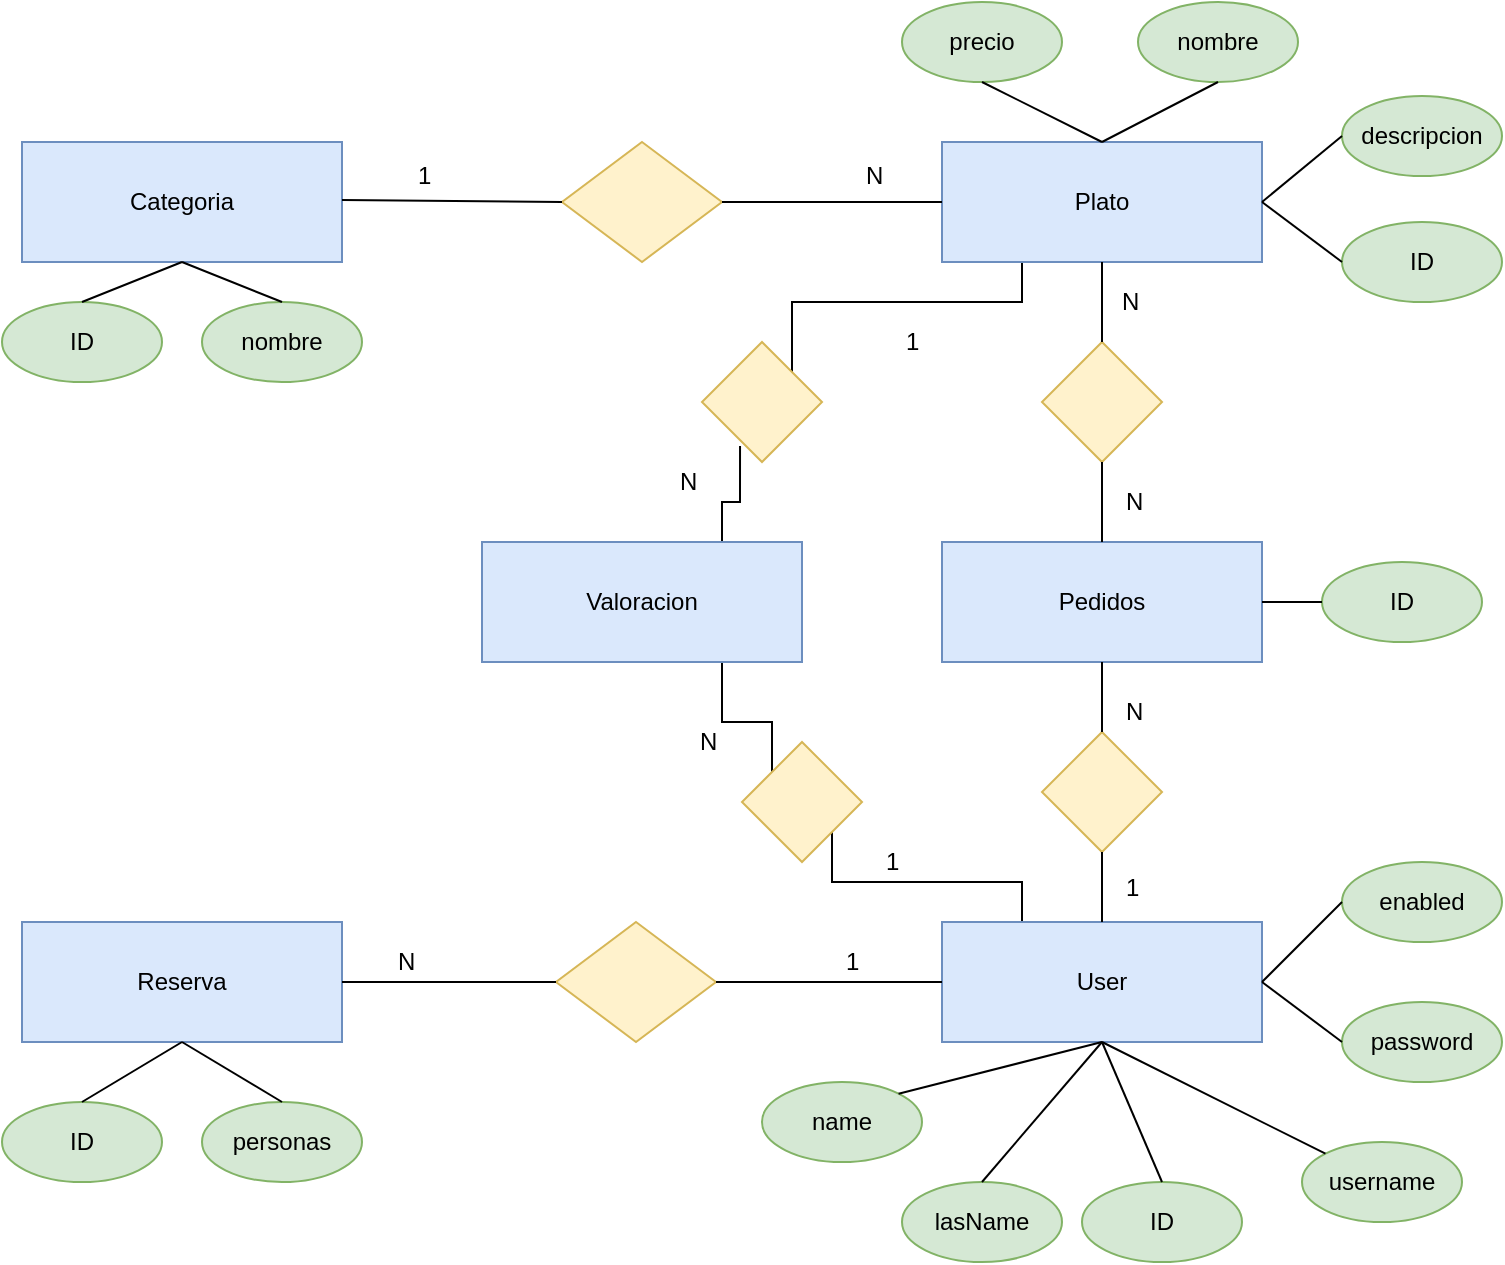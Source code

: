 <mxfile version="12.2.4"><diagram id="uz0wWQ2IwVbOTHMwEmXR"><mxGraphModel dx="1101" dy="1834" grid="1" gridSize="10" guides="1" tooltips="1" connect="1" arrows="1" fold="1" page="1" pageScale="1" pageWidth="1600" pageHeight="1200" background="#FFFFFF" math="0" shadow="0"><root><mxCell id="0"/><mxCell id="1" parent="0"/><mxCell id="3" value="Categoria" style="rounded=0;whiteSpace=wrap;html=1;fillColor=#dae8fc;strokeColor=#6c8ebf;" vertex="1" parent="1"><mxGeometry x="20" y="20" width="160" height="60" as="geometry"/></mxCell><mxCell id="77" style="edgeStyle=orthogonalEdgeStyle;rounded=0;orthogonalLoop=1;jettySize=auto;html=1;exitX=0.25;exitY=1;exitDx=0;exitDy=0;entryX=1;entryY=0;entryDx=0;entryDy=0;endArrow=none;endFill=0;" edge="1" parent="1" source="4" target="75"><mxGeometry relative="1" as="geometry"/></mxCell><mxCell id="4" value="Plato" style="rounded=0;whiteSpace=wrap;html=1;fillColor=#dae8fc;strokeColor=#6c8ebf;" vertex="1" parent="1"><mxGeometry x="480" y="20" width="160" height="60" as="geometry"/></mxCell><mxCell id="5" value="" style="rhombus;whiteSpace=wrap;html=1;fillColor=#fff2cc;strokeColor=#d6b656;" vertex="1" parent="1"><mxGeometry x="290" y="20" width="80" height="60" as="geometry"/></mxCell><mxCell id="8" value="" style="endArrow=none;html=1;entryX=0;entryY=0.5;entryDx=0;entryDy=0;" edge="1" parent="1" target="5"><mxGeometry width="50" height="50" relative="1" as="geometry"><mxPoint x="180" y="49" as="sourcePoint"/><mxPoint x="280" y="49" as="targetPoint"/></mxGeometry></mxCell><mxCell id="9" value="" style="endArrow=none;html=1;exitX=1;exitY=0.5;exitDx=0;exitDy=0;entryX=0;entryY=0.5;entryDx=0;entryDy=0;" edge="1" parent="1" source="5" target="4"><mxGeometry width="50" height="50" relative="1" as="geometry"><mxPoint x="400" y="75" as="sourcePoint"/><mxPoint x="450" y="25" as="targetPoint"/></mxGeometry></mxCell><mxCell id="14" value="1" style="text;html=1;resizable=0;points=[];autosize=1;align=left;verticalAlign=top;spacingTop=-4;" vertex="1" parent="1"><mxGeometry x="216" y="27" width="20" height="20" as="geometry"/></mxCell><mxCell id="15" value="N" style="text;html=1;resizable=0;points=[];autosize=1;align=left;verticalAlign=top;spacingTop=-4;" vertex="1" parent="1"><mxGeometry x="440" y="27" width="20" height="20" as="geometry"/></mxCell><mxCell id="16" value="Pedidos" style="rounded=0;whiteSpace=wrap;html=1;fillColor=#dae8fc;strokeColor=#6c8ebf;" vertex="1" parent="1"><mxGeometry x="480" y="220" width="160" height="60" as="geometry"/></mxCell><mxCell id="17" value="" style="rhombus;whiteSpace=wrap;html=1;fillColor=#fff2cc;strokeColor=#d6b656;" vertex="1" parent="1"><mxGeometry x="530" y="120" width="60" height="60" as="geometry"/></mxCell><mxCell id="18" value="" style="endArrow=none;html=1;entryX=0.5;entryY=1;entryDx=0;entryDy=0;exitX=0.5;exitY=0;exitDx=0;exitDy=0;" edge="1" parent="1" source="16" target="17"><mxGeometry width="50" height="50" relative="1" as="geometry"><mxPoint x="530" y="240" as="sourcePoint"/><mxPoint x="580" y="190" as="targetPoint"/></mxGeometry></mxCell><mxCell id="19" value="" style="endArrow=none;html=1;entryX=0.5;entryY=1;entryDx=0;entryDy=0;exitX=0.5;exitY=0;exitDx=0;exitDy=0;" edge="1" parent="1" source="17" target="4"><mxGeometry width="50" height="50" relative="1" as="geometry"><mxPoint x="20" y="350" as="sourcePoint"/><mxPoint x="70" y="300" as="targetPoint"/></mxGeometry></mxCell><mxCell id="20" value="N" style="text;html=1;resizable=0;points=[];autosize=1;align=left;verticalAlign=top;spacingTop=-4;" vertex="1" parent="1"><mxGeometry x="568" y="90" width="20" height="20" as="geometry"/></mxCell><mxCell id="21" value="N" style="text;html=1;resizable=0;points=[];autosize=1;align=left;verticalAlign=top;spacingTop=-4;" vertex="1" parent="1"><mxGeometry x="570" y="190" width="20" height="20" as="geometry"/></mxCell><mxCell id="82" style="edgeStyle=orthogonalEdgeStyle;rounded=0;orthogonalLoop=1;jettySize=auto;html=1;exitX=0.25;exitY=0;exitDx=0;exitDy=0;entryX=1;entryY=1;entryDx=0;entryDy=0;endArrow=none;endFill=0;" edge="1" parent="1" source="23" target="81"><mxGeometry relative="1" as="geometry"><Array as="points"><mxPoint x="520" y="390"/><mxPoint x="425" y="390"/></Array></mxGeometry></mxCell><mxCell id="23" value="User" style="rounded=0;whiteSpace=wrap;html=1;fillColor=#dae8fc;strokeColor=#6c8ebf;" vertex="1" parent="1"><mxGeometry x="480" y="410" width="160" height="60" as="geometry"/></mxCell><mxCell id="24" value="" style="rhombus;whiteSpace=wrap;html=1;fillColor=#fff2cc;strokeColor=#d6b656;" vertex="1" parent="1"><mxGeometry x="530" y="315" width="60" height="60" as="geometry"/></mxCell><mxCell id="25" value="" style="endArrow=none;html=1;exitX=0.5;exitY=0;exitDx=0;exitDy=0;entryX=0.5;entryY=1;entryDx=0;entryDy=0;" edge="1" parent="1" source="24" target="16"><mxGeometry width="50" height="50" relative="1" as="geometry"><mxPoint x="20" y="540" as="sourcePoint"/><mxPoint x="620" y="310" as="targetPoint"/></mxGeometry></mxCell><mxCell id="26" value="" style="endArrow=none;html=1;entryX=0.5;entryY=1;entryDx=0;entryDy=0;exitX=0.5;exitY=0;exitDx=0;exitDy=0;" edge="1" parent="1" source="23" target="24"><mxGeometry width="50" height="50" relative="1" as="geometry"><mxPoint x="20" y="540" as="sourcePoint"/><mxPoint x="70" y="490" as="targetPoint"/></mxGeometry></mxCell><mxCell id="27" value="N" style="text;html=1;resizable=0;points=[];autosize=1;align=left;verticalAlign=top;spacingTop=-4;" vertex="1" parent="1"><mxGeometry x="570" y="295" width="20" height="20" as="geometry"/></mxCell><mxCell id="28" value="1" style="text;html=1;resizable=0;points=[];autosize=1;align=left;verticalAlign=top;spacingTop=-4;" vertex="1" parent="1"><mxGeometry x="570" y="382.5" width="20" height="20" as="geometry"/></mxCell><mxCell id="29" value="Reserva" style="rounded=0;whiteSpace=wrap;html=1;fillColor=#dae8fc;strokeColor=#6c8ebf;" vertex="1" parent="1"><mxGeometry x="20" y="410" width="160" height="60" as="geometry"/></mxCell><mxCell id="30" value="" style="rhombus;whiteSpace=wrap;html=1;fillColor=#fff2cc;strokeColor=#d6b656;" vertex="1" parent="1"><mxGeometry x="287" y="410" width="80" height="60" as="geometry"/></mxCell><mxCell id="32" value="" style="endArrow=none;html=1;entryX=0;entryY=0.5;entryDx=0;entryDy=0;exitX=1;exitY=0.5;exitDx=0;exitDy=0;" edge="1" parent="1" source="29" target="30"><mxGeometry width="50" height="50" relative="1" as="geometry"><mxPoint x="20" y="540" as="sourcePoint"/><mxPoint x="70" y="490" as="targetPoint"/></mxGeometry></mxCell><mxCell id="33" value="" style="endArrow=none;html=1;entryX=0;entryY=0.5;entryDx=0;entryDy=0;exitX=1;exitY=0.5;exitDx=0;exitDy=0;" edge="1" parent="1" source="30" target="23"><mxGeometry width="50" height="50" relative="1" as="geometry"><mxPoint x="20" y="540" as="sourcePoint"/><mxPoint x="70" y="490" as="targetPoint"/></mxGeometry></mxCell><mxCell id="34" value="N" style="text;html=1;resizable=0;points=[];autosize=1;align=left;verticalAlign=top;spacingTop=-4;" vertex="1" parent="1"><mxGeometry x="206" y="420" width="20" height="20" as="geometry"/></mxCell><mxCell id="35" value="1" style="text;html=1;resizable=0;points=[];autosize=1;align=left;verticalAlign=top;spacingTop=-4;" vertex="1" parent="1"><mxGeometry x="430" y="420" width="20" height="20" as="geometry"/></mxCell><mxCell id="36" value="nombre" style="ellipse;whiteSpace=wrap;html=1;fillColor=#d5e8d4;strokeColor=#82b366;" vertex="1" parent="1"><mxGeometry x="578" y="-50" width="80" height="40" as="geometry"/></mxCell><mxCell id="38" value="ID" style="ellipse;whiteSpace=wrap;html=1;fillColor=#d5e8d4;strokeColor=#82b366;" vertex="1" parent="1"><mxGeometry x="670" y="230" width="80" height="40" as="geometry"/></mxCell><mxCell id="39" value="ID" style="ellipse;whiteSpace=wrap;html=1;fillColor=#d5e8d4;strokeColor=#82b366;" vertex="1" parent="1"><mxGeometry x="10" y="100" width="80" height="40" as="geometry"/></mxCell><mxCell id="40" value="ID" style="ellipse;whiteSpace=wrap;html=1;fillColor=#d5e8d4;strokeColor=#82b366;" vertex="1" parent="1"><mxGeometry x="550" y="540" width="80" height="40" as="geometry"/></mxCell><mxCell id="41" value="ID" style="ellipse;whiteSpace=wrap;html=1;fillColor=#d5e8d4;strokeColor=#82b366;" vertex="1" parent="1"><mxGeometry x="10" y="500" width="80" height="40" as="geometry"/></mxCell><mxCell id="43" value="password" style="ellipse;whiteSpace=wrap;html=1;fillColor=#d5e8d4;strokeColor=#82b366;" vertex="1" parent="1"><mxGeometry x="680" y="450" width="80" height="40" as="geometry"/></mxCell><mxCell id="44" value="username&lt;span style=&quot;color: rgba(0 , 0 , 0 , 0) ; font-family: monospace ; font-size: 0px ; white-space: nowrap&quot;&gt;%3CmxGraphModel%3E%3Croot%3E%3CmxCell%20id%3D%220%22%2F%3E%3CmxCell%20id%3D%221%22%20parent%3D%220%22%2F%3E%3CmxCell%20id%3D%222%22%20value%3D%22ID%22%20style%3D%22ellipse%3BwhiteSpace%3Dwrap%3Bhtml%3D1%3BfillColor%3D%23d5e8d4%3BstrokeColor%3D%2382b366%3B%22%20vertex%3D%221%22%20parent%3D%221%22%3E%3CmxGeometry%20x%3D%22670%22%20y%3D%22230%22%20width%3D%2280%22%20height%3D%2240%22%20as%3D%22geometry%22%2F%3E%3C%2FmxCell%3E%3C%2Froot%3E%3C%2FmxGraphModel%3E&lt;/span&gt;" style="ellipse;whiteSpace=wrap;html=1;fillColor=#d5e8d4;strokeColor=#82b366;" vertex="1" parent="1"><mxGeometry x="660" y="520" width="80" height="40" as="geometry"/></mxCell><mxCell id="45" value="name" style="ellipse;whiteSpace=wrap;html=1;fillColor=#d5e8d4;strokeColor=#82b366;" vertex="1" parent="1"><mxGeometry x="390" y="490" width="80" height="40" as="geometry"/></mxCell><mxCell id="47" value="lasName" style="ellipse;whiteSpace=wrap;html=1;fillColor=#d5e8d4;strokeColor=#82b366;" vertex="1" parent="1"><mxGeometry x="460" y="540" width="80" height="40" as="geometry"/></mxCell><mxCell id="48" value="enabled" style="ellipse;whiteSpace=wrap;html=1;fillColor=#d5e8d4;strokeColor=#82b366;" vertex="1" parent="1"><mxGeometry x="680" y="380" width="80" height="40" as="geometry"/></mxCell><mxCell id="49" style="edgeStyle=orthogonalEdgeStyle;rounded=0;orthogonalLoop=1;jettySize=auto;html=1;exitX=0.5;exitY=1;exitDx=0;exitDy=0;" edge="1" parent="1" source="45" target="45"><mxGeometry relative="1" as="geometry"/></mxCell><mxCell id="50" value="" style="endArrow=none;html=1;entryX=0.5;entryY=1;entryDx=0;entryDy=0;exitX=1;exitY=0;exitDx=0;exitDy=0;" edge="1" parent="1" source="45" target="23"><mxGeometry width="50" height="50" relative="1" as="geometry"><mxPoint x="30" y="650" as="sourcePoint"/><mxPoint x="80" y="600" as="targetPoint"/></mxGeometry></mxCell><mxCell id="52" value="" style="endArrow=none;html=1;entryX=0.5;entryY=1;entryDx=0;entryDy=0;exitX=0.5;exitY=0;exitDx=0;exitDy=0;" edge="1" parent="1" source="47" target="23"><mxGeometry width="50" height="50" relative="1" as="geometry"><mxPoint x="60" y="650" as="sourcePoint"/><mxPoint x="110" y="600" as="targetPoint"/></mxGeometry></mxCell><mxCell id="54" value="" style="endArrow=none;html=1;exitX=0.5;exitY=0;exitDx=0;exitDy=0;" edge="1" parent="1" source="40"><mxGeometry width="50" height="50" relative="1" as="geometry"><mxPoint x="510" y="550" as="sourcePoint"/><mxPoint x="560" y="470" as="targetPoint"/></mxGeometry></mxCell><mxCell id="55" value="" style="endArrow=none;html=1;entryX=0;entryY=0;entryDx=0;entryDy=0;exitX=0.5;exitY=1;exitDx=0;exitDy=0;" edge="1" parent="1" source="23" target="44"><mxGeometry width="50" height="50" relative="1" as="geometry"><mxPoint x="520" y="560" as="sourcePoint"/><mxPoint x="580" y="490" as="targetPoint"/></mxGeometry></mxCell><mxCell id="56" value="" style="endArrow=none;html=1;entryX=1;entryY=0.5;entryDx=0;entryDy=0;exitX=0;exitY=0.5;exitDx=0;exitDy=0;" edge="1" parent="1" source="43" target="23"><mxGeometry width="50" height="50" relative="1" as="geometry"><mxPoint x="530" y="570" as="sourcePoint"/><mxPoint x="590" y="500" as="targetPoint"/></mxGeometry></mxCell><mxCell id="57" value="" style="endArrow=none;html=1;entryX=0;entryY=0.5;entryDx=0;entryDy=0;exitX=1;exitY=0.5;exitDx=0;exitDy=0;" edge="1" parent="1" source="23" target="48"><mxGeometry width="50" height="50" relative="1" as="geometry"><mxPoint x="540" y="580" as="sourcePoint"/><mxPoint x="600" y="510" as="targetPoint"/></mxGeometry></mxCell><mxCell id="58" value="nombre" style="ellipse;whiteSpace=wrap;html=1;fillColor=#d5e8d4;strokeColor=#82b366;" vertex="1" parent="1"><mxGeometry x="110" y="100" width="80" height="40" as="geometry"/></mxCell><mxCell id="59" value="" style="endArrow=none;html=1;entryX=0.5;entryY=1;entryDx=0;entryDy=0;exitX=0.5;exitY=0;exitDx=0;exitDy=0;" edge="1" parent="1" source="39" target="3"><mxGeometry width="50" height="50" relative="1" as="geometry"><mxPoint x="10" y="650" as="sourcePoint"/><mxPoint x="60" y="600" as="targetPoint"/></mxGeometry></mxCell><mxCell id="60" value="" style="endArrow=none;html=1;entryX=0.5;entryY=1;entryDx=0;entryDy=0;exitX=0.5;exitY=0;exitDx=0;exitDy=0;" edge="1" parent="1" source="58" target="3"><mxGeometry width="50" height="50" relative="1" as="geometry"><mxPoint x="60" y="110" as="sourcePoint"/><mxPoint x="110" y="90" as="targetPoint"/></mxGeometry></mxCell><mxCell id="61" value="ID" style="ellipse;whiteSpace=wrap;html=1;fillColor=#d5e8d4;strokeColor=#82b366;" vertex="1" parent="1"><mxGeometry x="680" y="60" width="80" height="40" as="geometry"/></mxCell><mxCell id="62" value="descripcion" style="ellipse;whiteSpace=wrap;html=1;fillColor=#d5e8d4;strokeColor=#82b366;" vertex="1" parent="1"><mxGeometry x="680" y="-3" width="80" height="40" as="geometry"/></mxCell><mxCell id="63" value="precio" style="ellipse;whiteSpace=wrap;html=1;fillColor=#d5e8d4;strokeColor=#82b366;" vertex="1" parent="1"><mxGeometry x="460" y="-50" width="80" height="40" as="geometry"/></mxCell><mxCell id="64" value="" style="endArrow=none;html=1;entryX=1;entryY=0.5;entryDx=0;entryDy=0;exitX=0;exitY=0.5;exitDx=0;exitDy=0;" edge="1" parent="1" source="61" target="4"><mxGeometry width="50" height="50" relative="1" as="geometry"><mxPoint x="10" y="650" as="sourcePoint"/><mxPoint x="60" y="600" as="targetPoint"/></mxGeometry></mxCell><mxCell id="65" value="" style="endArrow=none;html=1;entryX=1;entryY=0.5;entryDx=0;entryDy=0;exitX=0;exitY=0.5;exitDx=0;exitDy=0;" edge="1" parent="1" source="62" target="4"><mxGeometry width="50" height="50" relative="1" as="geometry"><mxPoint x="690" y="90" as="sourcePoint"/><mxPoint x="650" y="60" as="targetPoint"/></mxGeometry></mxCell><mxCell id="66" value="" style="endArrow=none;html=1;entryX=0.5;entryY=1;entryDx=0;entryDy=0;exitX=0.5;exitY=0;exitDx=0;exitDy=0;" edge="1" parent="1" source="4" target="36"><mxGeometry width="50" height="50" relative="1" as="geometry"><mxPoint x="700" y="100" as="sourcePoint"/><mxPoint x="660" y="70" as="targetPoint"/></mxGeometry></mxCell><mxCell id="67" value="" style="endArrow=none;html=1;entryX=0.5;entryY=1;entryDx=0;entryDy=0;" edge="1" parent="1" target="63"><mxGeometry width="50" height="50" relative="1" as="geometry"><mxPoint x="560" y="20" as="sourcePoint"/><mxPoint x="628" as="targetPoint"/></mxGeometry></mxCell><mxCell id="69" value="personas" style="ellipse;whiteSpace=wrap;html=1;fillColor=#d5e8d4;strokeColor=#82b366;" vertex="1" parent="1"><mxGeometry x="110" y="500" width="80" height="40" as="geometry"/></mxCell><mxCell id="70" value="" style="endArrow=none;html=1;entryX=0.5;entryY=1;entryDx=0;entryDy=0;exitX=0.5;exitY=0;exitDx=0;exitDy=0;" edge="1" parent="1" source="41" target="29"><mxGeometry width="50" height="50" relative="1" as="geometry"><mxPoint x="10" y="650" as="sourcePoint"/><mxPoint x="60" y="600" as="targetPoint"/></mxGeometry></mxCell><mxCell id="71" value="" style="endArrow=none;html=1;exitX=0.5;exitY=0;exitDx=0;exitDy=0;" edge="1" parent="1" source="69"><mxGeometry width="50" height="50" relative="1" as="geometry"><mxPoint x="60" y="510" as="sourcePoint"/><mxPoint x="100" y="470" as="targetPoint"/></mxGeometry></mxCell><mxCell id="72" value="" style="endArrow=none;html=1;entryX=0;entryY=0.5;entryDx=0;entryDy=0;exitX=1;exitY=0.5;exitDx=0;exitDy=0;" edge="1" parent="1" source="16" target="38"><mxGeometry width="50" height="50" relative="1" as="geometry"><mxPoint x="10" y="650" as="sourcePoint"/><mxPoint x="60" y="600" as="targetPoint"/></mxGeometry></mxCell><mxCell id="76" style="edgeStyle=orthogonalEdgeStyle;rounded=0;orthogonalLoop=1;jettySize=auto;html=1;exitX=0.75;exitY=0;exitDx=0;exitDy=0;entryX=0.317;entryY=0.867;entryDx=0;entryDy=0;entryPerimeter=0;endArrow=none;endFill=0;" edge="1" parent="1" source="74" target="75"><mxGeometry relative="1" as="geometry"/></mxCell><mxCell id="83" style="edgeStyle=orthogonalEdgeStyle;rounded=0;orthogonalLoop=1;jettySize=auto;html=1;exitX=0.75;exitY=1;exitDx=0;exitDy=0;entryX=0;entryY=0;entryDx=0;entryDy=0;endArrow=none;endFill=0;" edge="1" parent="1" source="74" target="81"><mxGeometry relative="1" as="geometry"><Array as="points"><mxPoint x="370" y="310"/><mxPoint x="395" y="310"/></Array></mxGeometry></mxCell><mxCell id="74" value="Valoracion" style="rounded=0;whiteSpace=wrap;html=1;fillColor=#dae8fc;strokeColor=#6c8ebf;" vertex="1" parent="1"><mxGeometry x="250" y="220" width="160" height="60" as="geometry"/></mxCell><mxCell id="75" value="" style="rhombus;whiteSpace=wrap;html=1;fillColor=#fff2cc;strokeColor=#d6b656;" vertex="1" parent="1"><mxGeometry x="360" y="120" width="60" height="60" as="geometry"/></mxCell><mxCell id="78" value="N" style="text;html=1;resizable=0;points=[];autosize=1;align=left;verticalAlign=top;spacingTop=-4;" vertex="1" parent="1"><mxGeometry x="347" y="180" width="20" height="20" as="geometry"/></mxCell><mxCell id="79" value="1" style="text;html=1;resizable=0;points=[];autosize=1;align=left;verticalAlign=top;spacingTop=-4;" vertex="1" parent="1"><mxGeometry x="460" y="110" width="20" height="20" as="geometry"/></mxCell><mxCell id="81" value="" style="rhombus;whiteSpace=wrap;html=1;fillColor=#fff2cc;strokeColor=#d6b656;" vertex="1" parent="1"><mxGeometry x="380" y="320" width="60" height="60" as="geometry"/></mxCell><mxCell id="84" value="N&lt;br&gt;" style="text;html=1;resizable=0;points=[];autosize=1;align=left;verticalAlign=top;spacingTop=-4;" vertex="1" parent="1"><mxGeometry x="357" y="310" width="20" height="20" as="geometry"/></mxCell><mxCell id="85" value="1" style="text;html=1;resizable=0;points=[];autosize=1;align=left;verticalAlign=top;spacingTop=-4;" vertex="1" parent="1"><mxGeometry x="450" y="370" width="20" height="20" as="geometry"/></mxCell></root></mxGraphModel></diagram></mxfile>